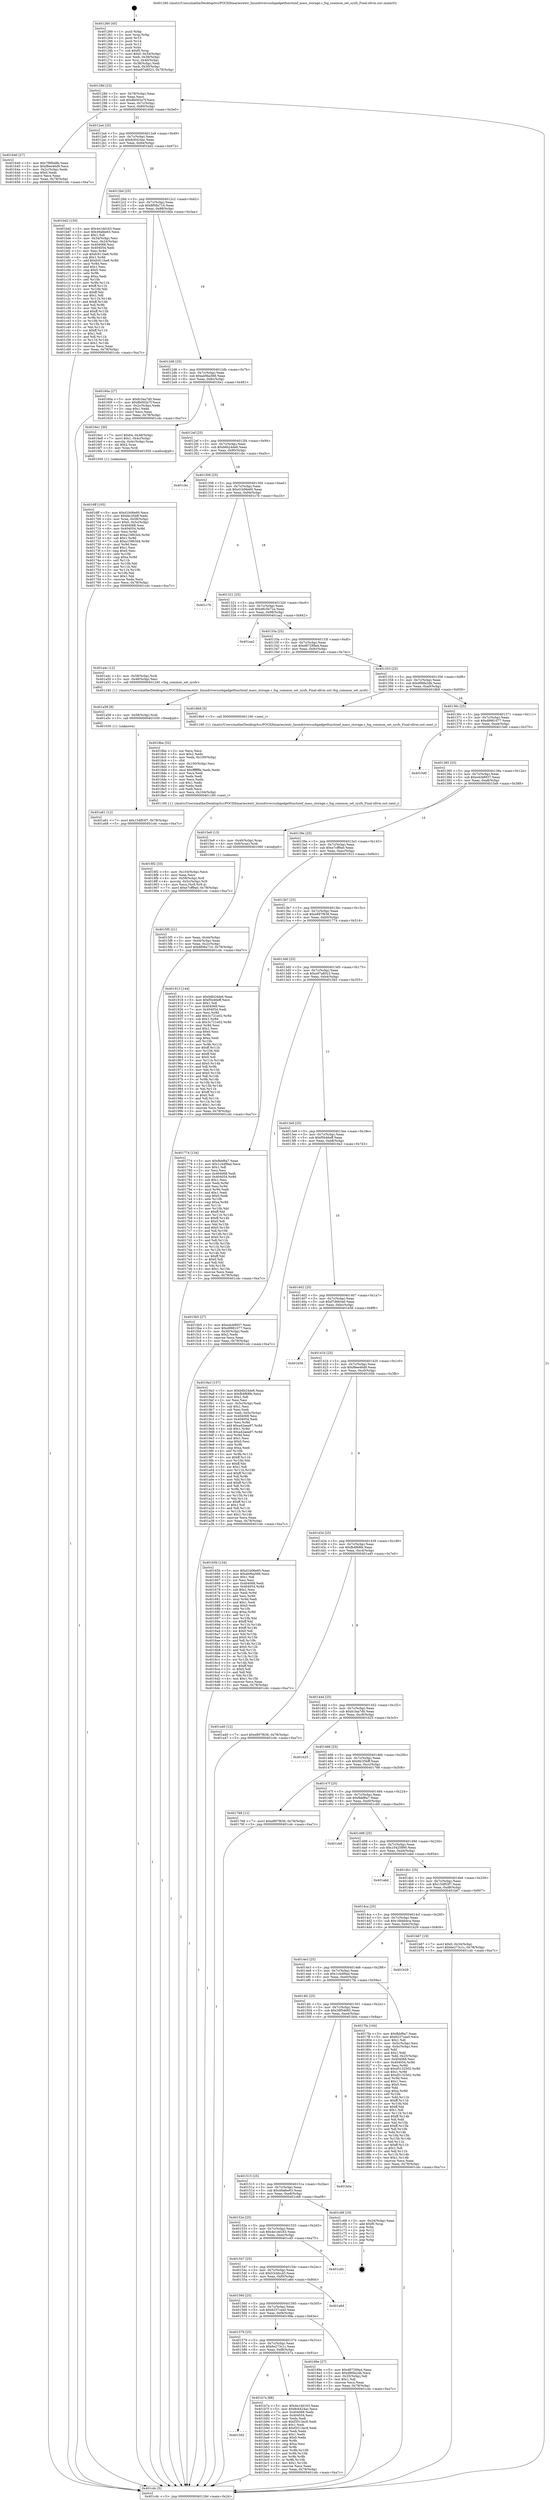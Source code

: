 digraph "0x401260" {
  label = "0x401260 (/mnt/c/Users/mathe/Desktop/tcc/POCII/binaries/extr_linuxdriversusbgadgetfunctionf_mass_storage.c_fsg_common_set_sysfs_Final-ollvm.out::main(0))"
  labelloc = "t"
  node[shape=record]

  Entry [label="",width=0.3,height=0.3,shape=circle,fillcolor=black,style=filled]
  "0x40128d" [label="{
     0x40128d [23]\l
     | [instrs]\l
     &nbsp;&nbsp;0x40128d \<+3\>: mov -0x78(%rbp),%eax\l
     &nbsp;&nbsp;0x401290 \<+2\>: mov %eax,%ecx\l
     &nbsp;&nbsp;0x401292 \<+6\>: sub $0x8b002e7f,%ecx\l
     &nbsp;&nbsp;0x401298 \<+3\>: mov %eax,-0x7c(%rbp)\l
     &nbsp;&nbsp;0x40129b \<+3\>: mov %ecx,-0x80(%rbp)\l
     &nbsp;&nbsp;0x40129e \<+6\>: je 0000000000401640 \<main+0x3e0\>\l
  }"]
  "0x401640" [label="{
     0x401640 [27]\l
     | [instrs]\l
     &nbsp;&nbsp;0x401640 \<+5\>: mov $0x7f8fbd8b,%eax\l
     &nbsp;&nbsp;0x401645 \<+5\>: mov $0xf8ee46d9,%ecx\l
     &nbsp;&nbsp;0x40164a \<+3\>: mov -0x2c(%rbp),%edx\l
     &nbsp;&nbsp;0x40164d \<+3\>: cmp $0x0,%edx\l
     &nbsp;&nbsp;0x401650 \<+3\>: cmove %ecx,%eax\l
     &nbsp;&nbsp;0x401653 \<+3\>: mov %eax,-0x78(%rbp)\l
     &nbsp;&nbsp;0x401656 \<+5\>: jmp 0000000000401cdc \<main+0xa7c\>\l
  }"]
  "0x4012a4" [label="{
     0x4012a4 [25]\l
     | [instrs]\l
     &nbsp;&nbsp;0x4012a4 \<+5\>: jmp 00000000004012a9 \<main+0x49\>\l
     &nbsp;&nbsp;0x4012a9 \<+3\>: mov -0x7c(%rbp),%eax\l
     &nbsp;&nbsp;0x4012ac \<+5\>: sub $0x8c6424ac,%eax\l
     &nbsp;&nbsp;0x4012b1 \<+6\>: mov %eax,-0x84(%rbp)\l
     &nbsp;&nbsp;0x4012b7 \<+6\>: je 0000000000401bd2 \<main+0x972\>\l
  }"]
  Exit [label="",width=0.3,height=0.3,shape=circle,fillcolor=black,style=filled,peripheries=2]
  "0x401bd2" [label="{
     0x401bd2 [150]\l
     | [instrs]\l
     &nbsp;&nbsp;0x401bd2 \<+5\>: mov $0x4e1dd163,%eax\l
     &nbsp;&nbsp;0x401bd7 \<+5\>: mov $0x49afee63,%ecx\l
     &nbsp;&nbsp;0x401bdc \<+2\>: mov $0x1,%dl\l
     &nbsp;&nbsp;0x401bde \<+3\>: mov -0x34(%rbp),%esi\l
     &nbsp;&nbsp;0x401be1 \<+3\>: mov %esi,-0x24(%rbp)\l
     &nbsp;&nbsp;0x401be4 \<+7\>: mov 0x404068,%esi\l
     &nbsp;&nbsp;0x401beb \<+7\>: mov 0x404054,%edi\l
     &nbsp;&nbsp;0x401bf2 \<+3\>: mov %esi,%r8d\l
     &nbsp;&nbsp;0x401bf5 \<+7\>: sub $0xfc911be6,%r8d\l
     &nbsp;&nbsp;0x401bfc \<+4\>: sub $0x1,%r8d\l
     &nbsp;&nbsp;0x401c00 \<+7\>: add $0xfc911be6,%r8d\l
     &nbsp;&nbsp;0x401c07 \<+4\>: imul %r8d,%esi\l
     &nbsp;&nbsp;0x401c0b \<+3\>: and $0x1,%esi\l
     &nbsp;&nbsp;0x401c0e \<+3\>: cmp $0x0,%esi\l
     &nbsp;&nbsp;0x401c11 \<+4\>: sete %r9b\l
     &nbsp;&nbsp;0x401c15 \<+3\>: cmp $0xa,%edi\l
     &nbsp;&nbsp;0x401c18 \<+4\>: setl %r10b\l
     &nbsp;&nbsp;0x401c1c \<+3\>: mov %r9b,%r11b\l
     &nbsp;&nbsp;0x401c1f \<+4\>: xor $0xff,%r11b\l
     &nbsp;&nbsp;0x401c23 \<+3\>: mov %r10b,%bl\l
     &nbsp;&nbsp;0x401c26 \<+3\>: xor $0xff,%bl\l
     &nbsp;&nbsp;0x401c29 \<+3\>: xor $0x1,%dl\l
     &nbsp;&nbsp;0x401c2c \<+3\>: mov %r11b,%r14b\l
     &nbsp;&nbsp;0x401c2f \<+4\>: and $0xff,%r14b\l
     &nbsp;&nbsp;0x401c33 \<+3\>: and %dl,%r9b\l
     &nbsp;&nbsp;0x401c36 \<+3\>: mov %bl,%r15b\l
     &nbsp;&nbsp;0x401c39 \<+4\>: and $0xff,%r15b\l
     &nbsp;&nbsp;0x401c3d \<+3\>: and %dl,%r10b\l
     &nbsp;&nbsp;0x401c40 \<+3\>: or %r9b,%r14b\l
     &nbsp;&nbsp;0x401c43 \<+3\>: or %r10b,%r15b\l
     &nbsp;&nbsp;0x401c46 \<+3\>: xor %r15b,%r14b\l
     &nbsp;&nbsp;0x401c49 \<+3\>: or %bl,%r11b\l
     &nbsp;&nbsp;0x401c4c \<+4\>: xor $0xff,%r11b\l
     &nbsp;&nbsp;0x401c50 \<+3\>: or $0x1,%dl\l
     &nbsp;&nbsp;0x401c53 \<+3\>: and %dl,%r11b\l
     &nbsp;&nbsp;0x401c56 \<+3\>: or %r11b,%r14b\l
     &nbsp;&nbsp;0x401c59 \<+4\>: test $0x1,%r14b\l
     &nbsp;&nbsp;0x401c5d \<+3\>: cmovne %ecx,%eax\l
     &nbsp;&nbsp;0x401c60 \<+3\>: mov %eax,-0x78(%rbp)\l
     &nbsp;&nbsp;0x401c63 \<+5\>: jmp 0000000000401cdc \<main+0xa7c\>\l
  }"]
  "0x4012bd" [label="{
     0x4012bd [25]\l
     | [instrs]\l
     &nbsp;&nbsp;0x4012bd \<+5\>: jmp 00000000004012c2 \<main+0x62\>\l
     &nbsp;&nbsp;0x4012c2 \<+3\>: mov -0x7c(%rbp),%eax\l
     &nbsp;&nbsp;0x4012c5 \<+5\>: sub $0x8f08a716,%eax\l
     &nbsp;&nbsp;0x4012ca \<+6\>: mov %eax,-0x88(%rbp)\l
     &nbsp;&nbsp;0x4012d0 \<+6\>: je 000000000040160a \<main+0x3aa\>\l
  }"]
  "0x401592" [label="{
     0x401592\l
  }", style=dashed]
  "0x40160a" [label="{
     0x40160a [27]\l
     | [instrs]\l
     &nbsp;&nbsp;0x40160a \<+5\>: mov $0xfc3aa7d0,%eax\l
     &nbsp;&nbsp;0x40160f \<+5\>: mov $0x8b002e7f,%ecx\l
     &nbsp;&nbsp;0x401614 \<+3\>: mov -0x2c(%rbp),%edx\l
     &nbsp;&nbsp;0x401617 \<+3\>: cmp $0x1,%edx\l
     &nbsp;&nbsp;0x40161a \<+3\>: cmovl %ecx,%eax\l
     &nbsp;&nbsp;0x40161d \<+3\>: mov %eax,-0x78(%rbp)\l
     &nbsp;&nbsp;0x401620 \<+5\>: jmp 0000000000401cdc \<main+0xa7c\>\l
  }"]
  "0x4012d6" [label="{
     0x4012d6 [25]\l
     | [instrs]\l
     &nbsp;&nbsp;0x4012d6 \<+5\>: jmp 00000000004012db \<main+0x7b\>\l
     &nbsp;&nbsp;0x4012db \<+3\>: mov -0x7c(%rbp),%eax\l
     &nbsp;&nbsp;0x4012de \<+5\>: sub $0xab9ba566,%eax\l
     &nbsp;&nbsp;0x4012e3 \<+6\>: mov %eax,-0x8c(%rbp)\l
     &nbsp;&nbsp;0x4012e9 \<+6\>: je 00000000004016e1 \<main+0x481\>\l
  }"]
  "0x401b7a" [label="{
     0x401b7a [88]\l
     | [instrs]\l
     &nbsp;&nbsp;0x401b7a \<+5\>: mov $0x4e1dd163,%eax\l
     &nbsp;&nbsp;0x401b7f \<+5\>: mov $0x8c6424ac,%ecx\l
     &nbsp;&nbsp;0x401b84 \<+7\>: mov 0x404068,%edx\l
     &nbsp;&nbsp;0x401b8b \<+7\>: mov 0x404054,%esi\l
     &nbsp;&nbsp;0x401b92 \<+2\>: mov %edx,%edi\l
     &nbsp;&nbsp;0x401b94 \<+6\>: sub $0xf3513ec8,%edi\l
     &nbsp;&nbsp;0x401b9a \<+3\>: sub $0x1,%edi\l
     &nbsp;&nbsp;0x401b9d \<+6\>: add $0xf3513ec8,%edi\l
     &nbsp;&nbsp;0x401ba3 \<+3\>: imul %edi,%edx\l
     &nbsp;&nbsp;0x401ba6 \<+3\>: and $0x1,%edx\l
     &nbsp;&nbsp;0x401ba9 \<+3\>: cmp $0x0,%edx\l
     &nbsp;&nbsp;0x401bac \<+4\>: sete %r8b\l
     &nbsp;&nbsp;0x401bb0 \<+3\>: cmp $0xa,%esi\l
     &nbsp;&nbsp;0x401bb3 \<+4\>: setl %r9b\l
     &nbsp;&nbsp;0x401bb7 \<+3\>: mov %r8b,%r10b\l
     &nbsp;&nbsp;0x401bba \<+3\>: and %r9b,%r10b\l
     &nbsp;&nbsp;0x401bbd \<+3\>: xor %r9b,%r8b\l
     &nbsp;&nbsp;0x401bc0 \<+3\>: or %r8b,%r10b\l
     &nbsp;&nbsp;0x401bc3 \<+4\>: test $0x1,%r10b\l
     &nbsp;&nbsp;0x401bc7 \<+3\>: cmovne %ecx,%eax\l
     &nbsp;&nbsp;0x401bca \<+3\>: mov %eax,-0x78(%rbp)\l
     &nbsp;&nbsp;0x401bcd \<+5\>: jmp 0000000000401cdc \<main+0xa7c\>\l
  }"]
  "0x4016e1" [label="{
     0x4016e1 [30]\l
     | [instrs]\l
     &nbsp;&nbsp;0x4016e1 \<+7\>: movl $0x64,-0x48(%rbp)\l
     &nbsp;&nbsp;0x4016e8 \<+7\>: movl $0x1,-0x4c(%rbp)\l
     &nbsp;&nbsp;0x4016ef \<+4\>: movslq -0x4c(%rbp),%rax\l
     &nbsp;&nbsp;0x4016f3 \<+4\>: shl $0x2,%rax\l
     &nbsp;&nbsp;0x4016f7 \<+3\>: mov %rax,%rdi\l
     &nbsp;&nbsp;0x4016fa \<+5\>: call 0000000000401050 \<malloc@plt\>\l
     | [calls]\l
     &nbsp;&nbsp;0x401050 \{1\} (unknown)\l
  }"]
  "0x4012ef" [label="{
     0x4012ef [25]\l
     | [instrs]\l
     &nbsp;&nbsp;0x4012ef \<+5\>: jmp 00000000004012f4 \<main+0x94\>\l
     &nbsp;&nbsp;0x4012f4 \<+3\>: mov -0x7c(%rbp),%eax\l
     &nbsp;&nbsp;0x4012f7 \<+5\>: sub $0xb6b24de6,%eax\l
     &nbsp;&nbsp;0x4012fc \<+6\>: mov %eax,-0x90(%rbp)\l
     &nbsp;&nbsp;0x401302 \<+6\>: je 0000000000401cbc \<main+0xa5c\>\l
  }"]
  "0x401a61" [label="{
     0x401a61 [12]\l
     | [instrs]\l
     &nbsp;&nbsp;0x401a61 \<+7\>: movl $0x154f03f7,-0x78(%rbp)\l
     &nbsp;&nbsp;0x401a68 \<+5\>: jmp 0000000000401cdc \<main+0xa7c\>\l
  }"]
  "0x401cbc" [label="{
     0x401cbc\l
  }", style=dashed]
  "0x401308" [label="{
     0x401308 [25]\l
     | [instrs]\l
     &nbsp;&nbsp;0x401308 \<+5\>: jmp 000000000040130d \<main+0xad\>\l
     &nbsp;&nbsp;0x40130d \<+3\>: mov -0x7c(%rbp),%eax\l
     &nbsp;&nbsp;0x401310 \<+5\>: sub $0xd1b06e60,%eax\l
     &nbsp;&nbsp;0x401315 \<+6\>: mov %eax,-0x94(%rbp)\l
     &nbsp;&nbsp;0x40131b \<+6\>: je 0000000000401c7b \<main+0xa1b\>\l
  }"]
  "0x401a58" [label="{
     0x401a58 [9]\l
     | [instrs]\l
     &nbsp;&nbsp;0x401a58 \<+4\>: mov -0x58(%rbp),%rdi\l
     &nbsp;&nbsp;0x401a5c \<+5\>: call 0000000000401030 \<free@plt\>\l
     | [calls]\l
     &nbsp;&nbsp;0x401030 \{1\} (unknown)\l
  }"]
  "0x401c7b" [label="{
     0x401c7b\l
  }", style=dashed]
  "0x401321" [label="{
     0x401321 [25]\l
     | [instrs]\l
     &nbsp;&nbsp;0x401321 \<+5\>: jmp 0000000000401326 \<main+0xc6\>\l
     &nbsp;&nbsp;0x401326 \<+3\>: mov -0x7c(%rbp),%eax\l
     &nbsp;&nbsp;0x401329 \<+5\>: sub $0xd6c5b72a,%eax\l
     &nbsp;&nbsp;0x40132e \<+6\>: mov %eax,-0x98(%rbp)\l
     &nbsp;&nbsp;0x401334 \<+6\>: je 0000000000401aa2 \<main+0x842\>\l
  }"]
  "0x4018f2" [label="{
     0x4018f2 [33]\l
     | [instrs]\l
     &nbsp;&nbsp;0x4018f2 \<+6\>: mov -0x104(%rbp),%ecx\l
     &nbsp;&nbsp;0x4018f8 \<+3\>: imul %eax,%ecx\l
     &nbsp;&nbsp;0x4018fb \<+4\>: mov -0x58(%rbp),%r8\l
     &nbsp;&nbsp;0x4018ff \<+4\>: movslq -0x5c(%rbp),%r9\l
     &nbsp;&nbsp;0x401903 \<+4\>: mov %ecx,(%r8,%r9,4)\l
     &nbsp;&nbsp;0x401907 \<+7\>: movl $0xe7cff9a0,-0x78(%rbp)\l
     &nbsp;&nbsp;0x40190e \<+5\>: jmp 0000000000401cdc \<main+0xa7c\>\l
  }"]
  "0x401aa2" [label="{
     0x401aa2\l
  }", style=dashed]
  "0x40133a" [label="{
     0x40133a [25]\l
     | [instrs]\l
     &nbsp;&nbsp;0x40133a \<+5\>: jmp 000000000040133f \<main+0xdf\>\l
     &nbsp;&nbsp;0x40133f \<+3\>: mov -0x7c(%rbp),%eax\l
     &nbsp;&nbsp;0x401342 \<+5\>: sub $0xd87299a4,%eax\l
     &nbsp;&nbsp;0x401347 \<+6\>: mov %eax,-0x9c(%rbp)\l
     &nbsp;&nbsp;0x40134d \<+6\>: je 0000000000401a4c \<main+0x7ec\>\l
  }"]
  "0x4018be" [label="{
     0x4018be [52]\l
     | [instrs]\l
     &nbsp;&nbsp;0x4018be \<+2\>: xor %ecx,%ecx\l
     &nbsp;&nbsp;0x4018c0 \<+5\>: mov $0x2,%edx\l
     &nbsp;&nbsp;0x4018c5 \<+6\>: mov %edx,-0x100(%rbp)\l
     &nbsp;&nbsp;0x4018cb \<+1\>: cltd\l
     &nbsp;&nbsp;0x4018cc \<+6\>: mov -0x100(%rbp),%esi\l
     &nbsp;&nbsp;0x4018d2 \<+2\>: idiv %esi\l
     &nbsp;&nbsp;0x4018d4 \<+6\>: imul $0xfffffffe,%edx,%edx\l
     &nbsp;&nbsp;0x4018da \<+2\>: mov %ecx,%edi\l
     &nbsp;&nbsp;0x4018dc \<+2\>: sub %edx,%edi\l
     &nbsp;&nbsp;0x4018de \<+2\>: mov %ecx,%edx\l
     &nbsp;&nbsp;0x4018e0 \<+3\>: sub $0x1,%edx\l
     &nbsp;&nbsp;0x4018e3 \<+2\>: add %edx,%edi\l
     &nbsp;&nbsp;0x4018e5 \<+2\>: sub %edi,%ecx\l
     &nbsp;&nbsp;0x4018e7 \<+6\>: mov %ecx,-0x104(%rbp)\l
     &nbsp;&nbsp;0x4018ed \<+5\>: call 0000000000401160 \<next_i\>\l
     | [calls]\l
     &nbsp;&nbsp;0x401160 \{1\} (/mnt/c/Users/mathe/Desktop/tcc/POCII/binaries/extr_linuxdriversusbgadgetfunctionf_mass_storage.c_fsg_common_set_sysfs_Final-ollvm.out::next_i)\l
  }"]
  "0x401a4c" [label="{
     0x401a4c [12]\l
     | [instrs]\l
     &nbsp;&nbsp;0x401a4c \<+4\>: mov -0x58(%rbp),%rdi\l
     &nbsp;&nbsp;0x401a50 \<+3\>: mov -0x48(%rbp),%esi\l
     &nbsp;&nbsp;0x401a53 \<+5\>: call 0000000000401240 \<fsg_common_set_sysfs\>\l
     | [calls]\l
     &nbsp;&nbsp;0x401240 \{1\} (/mnt/c/Users/mathe/Desktop/tcc/POCII/binaries/extr_linuxdriversusbgadgetfunctionf_mass_storage.c_fsg_common_set_sysfs_Final-ollvm.out::fsg_common_set_sysfs)\l
  }"]
  "0x401353" [label="{
     0x401353 [25]\l
     | [instrs]\l
     &nbsp;&nbsp;0x401353 \<+5\>: jmp 0000000000401358 \<main+0xf8\>\l
     &nbsp;&nbsp;0x401358 \<+3\>: mov -0x7c(%rbp),%eax\l
     &nbsp;&nbsp;0x40135b \<+5\>: sub $0xd96fa2db,%eax\l
     &nbsp;&nbsp;0x401360 \<+6\>: mov %eax,-0xa0(%rbp)\l
     &nbsp;&nbsp;0x401366 \<+6\>: je 00000000004018b9 \<main+0x659\>\l
  }"]
  "0x401579" [label="{
     0x401579 [25]\l
     | [instrs]\l
     &nbsp;&nbsp;0x401579 \<+5\>: jmp 000000000040157e \<main+0x31e\>\l
     &nbsp;&nbsp;0x40157e \<+3\>: mov -0x7c(%rbp),%eax\l
     &nbsp;&nbsp;0x401581 \<+5\>: sub $0x6e273c1c,%eax\l
     &nbsp;&nbsp;0x401586 \<+6\>: mov %eax,-0xf8(%rbp)\l
     &nbsp;&nbsp;0x40158c \<+6\>: je 0000000000401b7a \<main+0x91a\>\l
  }"]
  "0x4018b9" [label="{
     0x4018b9 [5]\l
     | [instrs]\l
     &nbsp;&nbsp;0x4018b9 \<+5\>: call 0000000000401160 \<next_i\>\l
     | [calls]\l
     &nbsp;&nbsp;0x401160 \{1\} (/mnt/c/Users/mathe/Desktop/tcc/POCII/binaries/extr_linuxdriversusbgadgetfunctionf_mass_storage.c_fsg_common_set_sysfs_Final-ollvm.out::next_i)\l
  }"]
  "0x40136c" [label="{
     0x40136c [25]\l
     | [instrs]\l
     &nbsp;&nbsp;0x40136c \<+5\>: jmp 0000000000401371 \<main+0x111\>\l
     &nbsp;&nbsp;0x401371 \<+3\>: mov -0x7c(%rbp),%eax\l
     &nbsp;&nbsp;0x401374 \<+5\>: sub $0xd9981077,%eax\l
     &nbsp;&nbsp;0x401379 \<+6\>: mov %eax,-0xa4(%rbp)\l
     &nbsp;&nbsp;0x40137f \<+6\>: je 00000000004015d0 \<main+0x370\>\l
  }"]
  "0x40189e" [label="{
     0x40189e [27]\l
     | [instrs]\l
     &nbsp;&nbsp;0x40189e \<+5\>: mov $0xd87299a4,%eax\l
     &nbsp;&nbsp;0x4018a3 \<+5\>: mov $0xd96fa2db,%ecx\l
     &nbsp;&nbsp;0x4018a8 \<+3\>: mov -0x25(%rbp),%dl\l
     &nbsp;&nbsp;0x4018ab \<+3\>: test $0x1,%dl\l
     &nbsp;&nbsp;0x4018ae \<+3\>: cmovne %ecx,%eax\l
     &nbsp;&nbsp;0x4018b1 \<+3\>: mov %eax,-0x78(%rbp)\l
     &nbsp;&nbsp;0x4018b4 \<+5\>: jmp 0000000000401cdc \<main+0xa7c\>\l
  }"]
  "0x4015d0" [label="{
     0x4015d0\l
  }", style=dashed]
  "0x401385" [label="{
     0x401385 [25]\l
     | [instrs]\l
     &nbsp;&nbsp;0x401385 \<+5\>: jmp 000000000040138a \<main+0x12a\>\l
     &nbsp;&nbsp;0x40138a \<+3\>: mov -0x7c(%rbp),%eax\l
     &nbsp;&nbsp;0x40138d \<+5\>: sub $0xe4cb8937,%eax\l
     &nbsp;&nbsp;0x401392 \<+6\>: mov %eax,-0xa8(%rbp)\l
     &nbsp;&nbsp;0x401398 \<+6\>: je 00000000004015e8 \<main+0x388\>\l
  }"]
  "0x401560" [label="{
     0x401560 [25]\l
     | [instrs]\l
     &nbsp;&nbsp;0x401560 \<+5\>: jmp 0000000000401565 \<main+0x305\>\l
     &nbsp;&nbsp;0x401565 \<+3\>: mov -0x7c(%rbp),%eax\l
     &nbsp;&nbsp;0x401568 \<+5\>: sub $0x6237cea0,%eax\l
     &nbsp;&nbsp;0x40156d \<+6\>: mov %eax,-0xf4(%rbp)\l
     &nbsp;&nbsp;0x401573 \<+6\>: je 000000000040189e \<main+0x63e\>\l
  }"]
  "0x4015e8" [label="{
     0x4015e8 [13]\l
     | [instrs]\l
     &nbsp;&nbsp;0x4015e8 \<+4\>: mov -0x40(%rbp),%rax\l
     &nbsp;&nbsp;0x4015ec \<+4\>: mov 0x8(%rax),%rdi\l
     &nbsp;&nbsp;0x4015f0 \<+5\>: call 0000000000401060 \<atoi@plt\>\l
     | [calls]\l
     &nbsp;&nbsp;0x401060 \{1\} (unknown)\l
  }"]
  "0x40139e" [label="{
     0x40139e [25]\l
     | [instrs]\l
     &nbsp;&nbsp;0x40139e \<+5\>: jmp 00000000004013a3 \<main+0x143\>\l
     &nbsp;&nbsp;0x4013a3 \<+3\>: mov -0x7c(%rbp),%eax\l
     &nbsp;&nbsp;0x4013a6 \<+5\>: sub $0xe7cff9a0,%eax\l
     &nbsp;&nbsp;0x4013ab \<+6\>: mov %eax,-0xac(%rbp)\l
     &nbsp;&nbsp;0x4013b1 \<+6\>: je 0000000000401913 \<main+0x6b3\>\l
  }"]
  "0x401a6d" [label="{
     0x401a6d\l
  }", style=dashed]
  "0x401913" [label="{
     0x401913 [144]\l
     | [instrs]\l
     &nbsp;&nbsp;0x401913 \<+5\>: mov $0xb6b24de6,%eax\l
     &nbsp;&nbsp;0x401918 \<+5\>: mov $0xf5b46eff,%ecx\l
     &nbsp;&nbsp;0x40191d \<+2\>: mov $0x1,%dl\l
     &nbsp;&nbsp;0x40191f \<+7\>: mov 0x404068,%esi\l
     &nbsp;&nbsp;0x401926 \<+7\>: mov 0x404054,%edi\l
     &nbsp;&nbsp;0x40192d \<+3\>: mov %esi,%r8d\l
     &nbsp;&nbsp;0x401930 \<+7\>: add $0x3c721e02,%r8d\l
     &nbsp;&nbsp;0x401937 \<+4\>: sub $0x1,%r8d\l
     &nbsp;&nbsp;0x40193b \<+7\>: sub $0x3c721e02,%r8d\l
     &nbsp;&nbsp;0x401942 \<+4\>: imul %r8d,%esi\l
     &nbsp;&nbsp;0x401946 \<+3\>: and $0x1,%esi\l
     &nbsp;&nbsp;0x401949 \<+3\>: cmp $0x0,%esi\l
     &nbsp;&nbsp;0x40194c \<+4\>: sete %r9b\l
     &nbsp;&nbsp;0x401950 \<+3\>: cmp $0xa,%edi\l
     &nbsp;&nbsp;0x401953 \<+4\>: setl %r10b\l
     &nbsp;&nbsp;0x401957 \<+3\>: mov %r9b,%r11b\l
     &nbsp;&nbsp;0x40195a \<+4\>: xor $0xff,%r11b\l
     &nbsp;&nbsp;0x40195e \<+3\>: mov %r10b,%bl\l
     &nbsp;&nbsp;0x401961 \<+3\>: xor $0xff,%bl\l
     &nbsp;&nbsp;0x401964 \<+3\>: xor $0x0,%dl\l
     &nbsp;&nbsp;0x401967 \<+3\>: mov %r11b,%r14b\l
     &nbsp;&nbsp;0x40196a \<+4\>: and $0x0,%r14b\l
     &nbsp;&nbsp;0x40196e \<+3\>: and %dl,%r9b\l
     &nbsp;&nbsp;0x401971 \<+3\>: mov %bl,%r15b\l
     &nbsp;&nbsp;0x401974 \<+4\>: and $0x0,%r15b\l
     &nbsp;&nbsp;0x401978 \<+3\>: and %dl,%r10b\l
     &nbsp;&nbsp;0x40197b \<+3\>: or %r9b,%r14b\l
     &nbsp;&nbsp;0x40197e \<+3\>: or %r10b,%r15b\l
     &nbsp;&nbsp;0x401981 \<+3\>: xor %r15b,%r14b\l
     &nbsp;&nbsp;0x401984 \<+3\>: or %bl,%r11b\l
     &nbsp;&nbsp;0x401987 \<+4\>: xor $0xff,%r11b\l
     &nbsp;&nbsp;0x40198b \<+3\>: or $0x0,%dl\l
     &nbsp;&nbsp;0x40198e \<+3\>: and %dl,%r11b\l
     &nbsp;&nbsp;0x401991 \<+3\>: or %r11b,%r14b\l
     &nbsp;&nbsp;0x401994 \<+4\>: test $0x1,%r14b\l
     &nbsp;&nbsp;0x401998 \<+3\>: cmovne %ecx,%eax\l
     &nbsp;&nbsp;0x40199b \<+3\>: mov %eax,-0x78(%rbp)\l
     &nbsp;&nbsp;0x40199e \<+5\>: jmp 0000000000401cdc \<main+0xa7c\>\l
  }"]
  "0x4013b7" [label="{
     0x4013b7 [25]\l
     | [instrs]\l
     &nbsp;&nbsp;0x4013b7 \<+5\>: jmp 00000000004013bc \<main+0x15c\>\l
     &nbsp;&nbsp;0x4013bc \<+3\>: mov -0x7c(%rbp),%eax\l
     &nbsp;&nbsp;0x4013bf \<+5\>: sub $0xe897f636,%eax\l
     &nbsp;&nbsp;0x4013c4 \<+6\>: mov %eax,-0xb0(%rbp)\l
     &nbsp;&nbsp;0x4013ca \<+6\>: je 0000000000401774 \<main+0x514\>\l
  }"]
  "0x401547" [label="{
     0x401547 [25]\l
     | [instrs]\l
     &nbsp;&nbsp;0x401547 \<+5\>: jmp 000000000040154c \<main+0x2ec\>\l
     &nbsp;&nbsp;0x40154c \<+3\>: mov -0x7c(%rbp),%eax\l
     &nbsp;&nbsp;0x40154f \<+5\>: sub $0x53cbbcd3,%eax\l
     &nbsp;&nbsp;0x401554 \<+6\>: mov %eax,-0xf0(%rbp)\l
     &nbsp;&nbsp;0x40155a \<+6\>: je 0000000000401a6d \<main+0x80d\>\l
  }"]
  "0x401774" [label="{
     0x401774 [134]\l
     | [instrs]\l
     &nbsp;&nbsp;0x401774 \<+5\>: mov $0xfbbf6a7,%eax\l
     &nbsp;&nbsp;0x401779 \<+5\>: mov $0x1c44f9ad,%ecx\l
     &nbsp;&nbsp;0x40177e \<+2\>: mov $0x1,%dl\l
     &nbsp;&nbsp;0x401780 \<+2\>: xor %esi,%esi\l
     &nbsp;&nbsp;0x401782 \<+7\>: mov 0x404068,%edi\l
     &nbsp;&nbsp;0x401789 \<+8\>: mov 0x404054,%r8d\l
     &nbsp;&nbsp;0x401791 \<+3\>: sub $0x1,%esi\l
     &nbsp;&nbsp;0x401794 \<+3\>: mov %edi,%r9d\l
     &nbsp;&nbsp;0x401797 \<+3\>: add %esi,%r9d\l
     &nbsp;&nbsp;0x40179a \<+4\>: imul %r9d,%edi\l
     &nbsp;&nbsp;0x40179e \<+3\>: and $0x1,%edi\l
     &nbsp;&nbsp;0x4017a1 \<+3\>: cmp $0x0,%edi\l
     &nbsp;&nbsp;0x4017a4 \<+4\>: sete %r10b\l
     &nbsp;&nbsp;0x4017a8 \<+4\>: cmp $0xa,%r8d\l
     &nbsp;&nbsp;0x4017ac \<+4\>: setl %r11b\l
     &nbsp;&nbsp;0x4017b0 \<+3\>: mov %r10b,%bl\l
     &nbsp;&nbsp;0x4017b3 \<+3\>: xor $0xff,%bl\l
     &nbsp;&nbsp;0x4017b6 \<+3\>: mov %r11b,%r14b\l
     &nbsp;&nbsp;0x4017b9 \<+4\>: xor $0xff,%r14b\l
     &nbsp;&nbsp;0x4017bd \<+3\>: xor $0x0,%dl\l
     &nbsp;&nbsp;0x4017c0 \<+3\>: mov %bl,%r15b\l
     &nbsp;&nbsp;0x4017c3 \<+4\>: and $0x0,%r15b\l
     &nbsp;&nbsp;0x4017c7 \<+3\>: and %dl,%r10b\l
     &nbsp;&nbsp;0x4017ca \<+3\>: mov %r14b,%r12b\l
     &nbsp;&nbsp;0x4017cd \<+4\>: and $0x0,%r12b\l
     &nbsp;&nbsp;0x4017d1 \<+3\>: and %dl,%r11b\l
     &nbsp;&nbsp;0x4017d4 \<+3\>: or %r10b,%r15b\l
     &nbsp;&nbsp;0x4017d7 \<+3\>: or %r11b,%r12b\l
     &nbsp;&nbsp;0x4017da \<+3\>: xor %r12b,%r15b\l
     &nbsp;&nbsp;0x4017dd \<+3\>: or %r14b,%bl\l
     &nbsp;&nbsp;0x4017e0 \<+3\>: xor $0xff,%bl\l
     &nbsp;&nbsp;0x4017e3 \<+3\>: or $0x0,%dl\l
     &nbsp;&nbsp;0x4017e6 \<+2\>: and %dl,%bl\l
     &nbsp;&nbsp;0x4017e8 \<+3\>: or %bl,%r15b\l
     &nbsp;&nbsp;0x4017eb \<+4\>: test $0x1,%r15b\l
     &nbsp;&nbsp;0x4017ef \<+3\>: cmovne %ecx,%eax\l
     &nbsp;&nbsp;0x4017f2 \<+3\>: mov %eax,-0x78(%rbp)\l
     &nbsp;&nbsp;0x4017f5 \<+5\>: jmp 0000000000401cdc \<main+0xa7c\>\l
  }"]
  "0x4013d0" [label="{
     0x4013d0 [25]\l
     | [instrs]\l
     &nbsp;&nbsp;0x4013d0 \<+5\>: jmp 00000000004013d5 \<main+0x175\>\l
     &nbsp;&nbsp;0x4013d5 \<+3\>: mov -0x7c(%rbp),%eax\l
     &nbsp;&nbsp;0x4013d8 \<+5\>: sub $0xe97a8023,%eax\l
     &nbsp;&nbsp;0x4013dd \<+6\>: mov %eax,-0xb4(%rbp)\l
     &nbsp;&nbsp;0x4013e3 \<+6\>: je 00000000004015b5 \<main+0x355\>\l
  }"]
  "0x401cd5" [label="{
     0x401cd5\l
  }", style=dashed]
  "0x4015b5" [label="{
     0x4015b5 [27]\l
     | [instrs]\l
     &nbsp;&nbsp;0x4015b5 \<+5\>: mov $0xe4cb8937,%eax\l
     &nbsp;&nbsp;0x4015ba \<+5\>: mov $0xd9981077,%ecx\l
     &nbsp;&nbsp;0x4015bf \<+3\>: mov -0x30(%rbp),%edx\l
     &nbsp;&nbsp;0x4015c2 \<+3\>: cmp $0x2,%edx\l
     &nbsp;&nbsp;0x4015c5 \<+3\>: cmovne %ecx,%eax\l
     &nbsp;&nbsp;0x4015c8 \<+3\>: mov %eax,-0x78(%rbp)\l
     &nbsp;&nbsp;0x4015cb \<+5\>: jmp 0000000000401cdc \<main+0xa7c\>\l
  }"]
  "0x4013e9" [label="{
     0x4013e9 [25]\l
     | [instrs]\l
     &nbsp;&nbsp;0x4013e9 \<+5\>: jmp 00000000004013ee \<main+0x18e\>\l
     &nbsp;&nbsp;0x4013ee \<+3\>: mov -0x7c(%rbp),%eax\l
     &nbsp;&nbsp;0x4013f1 \<+5\>: sub $0xf5b46eff,%eax\l
     &nbsp;&nbsp;0x4013f6 \<+6\>: mov %eax,-0xb8(%rbp)\l
     &nbsp;&nbsp;0x4013fc \<+6\>: je 00000000004019a3 \<main+0x743\>\l
  }"]
  "0x401cdc" [label="{
     0x401cdc [5]\l
     | [instrs]\l
     &nbsp;&nbsp;0x401cdc \<+5\>: jmp 000000000040128d \<main+0x2d\>\l
  }"]
  "0x401260" [label="{
     0x401260 [45]\l
     | [instrs]\l
     &nbsp;&nbsp;0x401260 \<+1\>: push %rbp\l
     &nbsp;&nbsp;0x401261 \<+3\>: mov %rsp,%rbp\l
     &nbsp;&nbsp;0x401264 \<+2\>: push %r15\l
     &nbsp;&nbsp;0x401266 \<+2\>: push %r14\l
     &nbsp;&nbsp;0x401268 \<+2\>: push %r12\l
     &nbsp;&nbsp;0x40126a \<+1\>: push %rbx\l
     &nbsp;&nbsp;0x40126b \<+7\>: sub $0xf0,%rsp\l
     &nbsp;&nbsp;0x401272 \<+7\>: movl $0x0,-0x34(%rbp)\l
     &nbsp;&nbsp;0x401279 \<+3\>: mov %edi,-0x38(%rbp)\l
     &nbsp;&nbsp;0x40127c \<+4\>: mov %rsi,-0x40(%rbp)\l
     &nbsp;&nbsp;0x401280 \<+3\>: mov -0x38(%rbp),%edi\l
     &nbsp;&nbsp;0x401283 \<+3\>: mov %edi,-0x30(%rbp)\l
     &nbsp;&nbsp;0x401286 \<+7\>: movl $0xe97a8023,-0x78(%rbp)\l
  }"]
  "0x4015f5" [label="{
     0x4015f5 [21]\l
     | [instrs]\l
     &nbsp;&nbsp;0x4015f5 \<+3\>: mov %eax,-0x44(%rbp)\l
     &nbsp;&nbsp;0x4015f8 \<+3\>: mov -0x44(%rbp),%eax\l
     &nbsp;&nbsp;0x4015fb \<+3\>: mov %eax,-0x2c(%rbp)\l
     &nbsp;&nbsp;0x4015fe \<+7\>: movl $0x8f08a716,-0x78(%rbp)\l
     &nbsp;&nbsp;0x401605 \<+5\>: jmp 0000000000401cdc \<main+0xa7c\>\l
  }"]
  "0x40152e" [label="{
     0x40152e [25]\l
     | [instrs]\l
     &nbsp;&nbsp;0x40152e \<+5\>: jmp 0000000000401533 \<main+0x2d3\>\l
     &nbsp;&nbsp;0x401533 \<+3\>: mov -0x7c(%rbp),%eax\l
     &nbsp;&nbsp;0x401536 \<+5\>: sub $0x4e1dd163,%eax\l
     &nbsp;&nbsp;0x40153b \<+6\>: mov %eax,-0xec(%rbp)\l
     &nbsp;&nbsp;0x401541 \<+6\>: je 0000000000401cd5 \<main+0xa75\>\l
  }"]
  "0x4019a3" [label="{
     0x4019a3 [157]\l
     | [instrs]\l
     &nbsp;&nbsp;0x4019a3 \<+5\>: mov $0xb6b24de6,%eax\l
     &nbsp;&nbsp;0x4019a8 \<+5\>: mov $0xfb4f68fe,%ecx\l
     &nbsp;&nbsp;0x4019ad \<+2\>: mov $0x1,%dl\l
     &nbsp;&nbsp;0x4019af \<+2\>: xor %esi,%esi\l
     &nbsp;&nbsp;0x4019b1 \<+3\>: mov -0x5c(%rbp),%edi\l
     &nbsp;&nbsp;0x4019b4 \<+3\>: sub $0x1,%esi\l
     &nbsp;&nbsp;0x4019b7 \<+2\>: sub %esi,%edi\l
     &nbsp;&nbsp;0x4019b9 \<+3\>: mov %edi,-0x5c(%rbp)\l
     &nbsp;&nbsp;0x4019bc \<+7\>: mov 0x404068,%esi\l
     &nbsp;&nbsp;0x4019c3 \<+7\>: mov 0x404054,%edi\l
     &nbsp;&nbsp;0x4019ca \<+3\>: mov %esi,%r8d\l
     &nbsp;&nbsp;0x4019cd \<+7\>: add $0xa42aea97,%r8d\l
     &nbsp;&nbsp;0x4019d4 \<+4\>: sub $0x1,%r8d\l
     &nbsp;&nbsp;0x4019d8 \<+7\>: sub $0xa42aea97,%r8d\l
     &nbsp;&nbsp;0x4019df \<+4\>: imul %r8d,%esi\l
     &nbsp;&nbsp;0x4019e3 \<+3\>: and $0x1,%esi\l
     &nbsp;&nbsp;0x4019e6 \<+3\>: cmp $0x0,%esi\l
     &nbsp;&nbsp;0x4019e9 \<+4\>: sete %r9b\l
     &nbsp;&nbsp;0x4019ed \<+3\>: cmp $0xa,%edi\l
     &nbsp;&nbsp;0x4019f0 \<+4\>: setl %r10b\l
     &nbsp;&nbsp;0x4019f4 \<+3\>: mov %r9b,%r11b\l
     &nbsp;&nbsp;0x4019f7 \<+4\>: xor $0xff,%r11b\l
     &nbsp;&nbsp;0x4019fb \<+3\>: mov %r10b,%bl\l
     &nbsp;&nbsp;0x4019fe \<+3\>: xor $0xff,%bl\l
     &nbsp;&nbsp;0x401a01 \<+3\>: xor $0x1,%dl\l
     &nbsp;&nbsp;0x401a04 \<+3\>: mov %r11b,%r14b\l
     &nbsp;&nbsp;0x401a07 \<+4\>: and $0xff,%r14b\l
     &nbsp;&nbsp;0x401a0b \<+3\>: and %dl,%r9b\l
     &nbsp;&nbsp;0x401a0e \<+3\>: mov %bl,%r15b\l
     &nbsp;&nbsp;0x401a11 \<+4\>: and $0xff,%r15b\l
     &nbsp;&nbsp;0x401a15 \<+3\>: and %dl,%r10b\l
     &nbsp;&nbsp;0x401a18 \<+3\>: or %r9b,%r14b\l
     &nbsp;&nbsp;0x401a1b \<+3\>: or %r10b,%r15b\l
     &nbsp;&nbsp;0x401a1e \<+3\>: xor %r15b,%r14b\l
     &nbsp;&nbsp;0x401a21 \<+3\>: or %bl,%r11b\l
     &nbsp;&nbsp;0x401a24 \<+4\>: xor $0xff,%r11b\l
     &nbsp;&nbsp;0x401a28 \<+3\>: or $0x1,%dl\l
     &nbsp;&nbsp;0x401a2b \<+3\>: and %dl,%r11b\l
     &nbsp;&nbsp;0x401a2e \<+3\>: or %r11b,%r14b\l
     &nbsp;&nbsp;0x401a31 \<+4\>: test $0x1,%r14b\l
     &nbsp;&nbsp;0x401a35 \<+3\>: cmovne %ecx,%eax\l
     &nbsp;&nbsp;0x401a38 \<+3\>: mov %eax,-0x78(%rbp)\l
     &nbsp;&nbsp;0x401a3b \<+5\>: jmp 0000000000401cdc \<main+0xa7c\>\l
  }"]
  "0x401402" [label="{
     0x401402 [25]\l
     | [instrs]\l
     &nbsp;&nbsp;0x401402 \<+5\>: jmp 0000000000401407 \<main+0x1a7\>\l
     &nbsp;&nbsp;0x401407 \<+3\>: mov -0x7c(%rbp),%eax\l
     &nbsp;&nbsp;0x40140a \<+5\>: sub $0xf7d663a0,%eax\l
     &nbsp;&nbsp;0x40140f \<+6\>: mov %eax,-0xbc(%rbp)\l
     &nbsp;&nbsp;0x401415 \<+6\>: je 0000000000401b56 \<main+0x8f6\>\l
  }"]
  "0x401c68" [label="{
     0x401c68 [19]\l
     | [instrs]\l
     &nbsp;&nbsp;0x401c68 \<+3\>: mov -0x24(%rbp),%eax\l
     &nbsp;&nbsp;0x401c6b \<+7\>: add $0xf0,%rsp\l
     &nbsp;&nbsp;0x401c72 \<+1\>: pop %rbx\l
     &nbsp;&nbsp;0x401c73 \<+2\>: pop %r12\l
     &nbsp;&nbsp;0x401c75 \<+2\>: pop %r14\l
     &nbsp;&nbsp;0x401c77 \<+2\>: pop %r15\l
     &nbsp;&nbsp;0x401c79 \<+1\>: pop %rbp\l
     &nbsp;&nbsp;0x401c7a \<+1\>: ret\l
  }"]
  "0x401b56" [label="{
     0x401b56\l
  }", style=dashed]
  "0x40141b" [label="{
     0x40141b [25]\l
     | [instrs]\l
     &nbsp;&nbsp;0x40141b \<+5\>: jmp 0000000000401420 \<main+0x1c0\>\l
     &nbsp;&nbsp;0x401420 \<+3\>: mov -0x7c(%rbp),%eax\l
     &nbsp;&nbsp;0x401423 \<+5\>: sub $0xf8ee46d9,%eax\l
     &nbsp;&nbsp;0x401428 \<+6\>: mov %eax,-0xc0(%rbp)\l
     &nbsp;&nbsp;0x40142e \<+6\>: je 000000000040165b \<main+0x3fb\>\l
  }"]
  "0x401515" [label="{
     0x401515 [25]\l
     | [instrs]\l
     &nbsp;&nbsp;0x401515 \<+5\>: jmp 000000000040151a \<main+0x2ba\>\l
     &nbsp;&nbsp;0x40151a \<+3\>: mov -0x7c(%rbp),%eax\l
     &nbsp;&nbsp;0x40151d \<+5\>: sub $0x49afee63,%eax\l
     &nbsp;&nbsp;0x401522 \<+6\>: mov %eax,-0xe8(%rbp)\l
     &nbsp;&nbsp;0x401528 \<+6\>: je 0000000000401c68 \<main+0xa08\>\l
  }"]
  "0x40165b" [label="{
     0x40165b [134]\l
     | [instrs]\l
     &nbsp;&nbsp;0x40165b \<+5\>: mov $0xd1b06e60,%eax\l
     &nbsp;&nbsp;0x401660 \<+5\>: mov $0xab9ba566,%ecx\l
     &nbsp;&nbsp;0x401665 \<+2\>: mov $0x1,%dl\l
     &nbsp;&nbsp;0x401667 \<+2\>: xor %esi,%esi\l
     &nbsp;&nbsp;0x401669 \<+7\>: mov 0x404068,%edi\l
     &nbsp;&nbsp;0x401670 \<+8\>: mov 0x404054,%r8d\l
     &nbsp;&nbsp;0x401678 \<+3\>: sub $0x1,%esi\l
     &nbsp;&nbsp;0x40167b \<+3\>: mov %edi,%r9d\l
     &nbsp;&nbsp;0x40167e \<+3\>: add %esi,%r9d\l
     &nbsp;&nbsp;0x401681 \<+4\>: imul %r9d,%edi\l
     &nbsp;&nbsp;0x401685 \<+3\>: and $0x1,%edi\l
     &nbsp;&nbsp;0x401688 \<+3\>: cmp $0x0,%edi\l
     &nbsp;&nbsp;0x40168b \<+4\>: sete %r10b\l
     &nbsp;&nbsp;0x40168f \<+4\>: cmp $0xa,%r8d\l
     &nbsp;&nbsp;0x401693 \<+4\>: setl %r11b\l
     &nbsp;&nbsp;0x401697 \<+3\>: mov %r10b,%bl\l
     &nbsp;&nbsp;0x40169a \<+3\>: xor $0xff,%bl\l
     &nbsp;&nbsp;0x40169d \<+3\>: mov %r11b,%r14b\l
     &nbsp;&nbsp;0x4016a0 \<+4\>: xor $0xff,%r14b\l
     &nbsp;&nbsp;0x4016a4 \<+3\>: xor $0x0,%dl\l
     &nbsp;&nbsp;0x4016a7 \<+3\>: mov %bl,%r15b\l
     &nbsp;&nbsp;0x4016aa \<+4\>: and $0x0,%r15b\l
     &nbsp;&nbsp;0x4016ae \<+3\>: and %dl,%r10b\l
     &nbsp;&nbsp;0x4016b1 \<+3\>: mov %r14b,%r12b\l
     &nbsp;&nbsp;0x4016b4 \<+4\>: and $0x0,%r12b\l
     &nbsp;&nbsp;0x4016b8 \<+3\>: and %dl,%r11b\l
     &nbsp;&nbsp;0x4016bb \<+3\>: or %r10b,%r15b\l
     &nbsp;&nbsp;0x4016be \<+3\>: or %r11b,%r12b\l
     &nbsp;&nbsp;0x4016c1 \<+3\>: xor %r12b,%r15b\l
     &nbsp;&nbsp;0x4016c4 \<+3\>: or %r14b,%bl\l
     &nbsp;&nbsp;0x4016c7 \<+3\>: xor $0xff,%bl\l
     &nbsp;&nbsp;0x4016ca \<+3\>: or $0x0,%dl\l
     &nbsp;&nbsp;0x4016cd \<+2\>: and %dl,%bl\l
     &nbsp;&nbsp;0x4016cf \<+3\>: or %bl,%r15b\l
     &nbsp;&nbsp;0x4016d2 \<+4\>: test $0x1,%r15b\l
     &nbsp;&nbsp;0x4016d6 \<+3\>: cmovne %ecx,%eax\l
     &nbsp;&nbsp;0x4016d9 \<+3\>: mov %eax,-0x78(%rbp)\l
     &nbsp;&nbsp;0x4016dc \<+5\>: jmp 0000000000401cdc \<main+0xa7c\>\l
  }"]
  "0x401434" [label="{
     0x401434 [25]\l
     | [instrs]\l
     &nbsp;&nbsp;0x401434 \<+5\>: jmp 0000000000401439 \<main+0x1d9\>\l
     &nbsp;&nbsp;0x401439 \<+3\>: mov -0x7c(%rbp),%eax\l
     &nbsp;&nbsp;0x40143c \<+5\>: sub $0xfb4f68fe,%eax\l
     &nbsp;&nbsp;0x401441 \<+6\>: mov %eax,-0xc4(%rbp)\l
     &nbsp;&nbsp;0x401447 \<+6\>: je 0000000000401a40 \<main+0x7e0\>\l
  }"]
  "0x4016ff" [label="{
     0x4016ff [105]\l
     | [instrs]\l
     &nbsp;&nbsp;0x4016ff \<+5\>: mov $0xd1b06e60,%ecx\l
     &nbsp;&nbsp;0x401704 \<+5\>: mov $0xfdc35bff,%edx\l
     &nbsp;&nbsp;0x401709 \<+4\>: mov %rax,-0x58(%rbp)\l
     &nbsp;&nbsp;0x40170d \<+7\>: movl $0x0,-0x5c(%rbp)\l
     &nbsp;&nbsp;0x401714 \<+7\>: mov 0x404068,%esi\l
     &nbsp;&nbsp;0x40171b \<+8\>: mov 0x404054,%r8d\l
     &nbsp;&nbsp;0x401723 \<+3\>: mov %esi,%r9d\l
     &nbsp;&nbsp;0x401726 \<+7\>: add $0xa15863d4,%r9d\l
     &nbsp;&nbsp;0x40172d \<+4\>: sub $0x1,%r9d\l
     &nbsp;&nbsp;0x401731 \<+7\>: sub $0xa15863d4,%r9d\l
     &nbsp;&nbsp;0x401738 \<+4\>: imul %r9d,%esi\l
     &nbsp;&nbsp;0x40173c \<+3\>: and $0x1,%esi\l
     &nbsp;&nbsp;0x40173f \<+3\>: cmp $0x0,%esi\l
     &nbsp;&nbsp;0x401742 \<+4\>: sete %r10b\l
     &nbsp;&nbsp;0x401746 \<+4\>: cmp $0xa,%r8d\l
     &nbsp;&nbsp;0x40174a \<+4\>: setl %r11b\l
     &nbsp;&nbsp;0x40174e \<+3\>: mov %r10b,%bl\l
     &nbsp;&nbsp;0x401751 \<+3\>: and %r11b,%bl\l
     &nbsp;&nbsp;0x401754 \<+3\>: xor %r11b,%r10b\l
     &nbsp;&nbsp;0x401757 \<+3\>: or %r10b,%bl\l
     &nbsp;&nbsp;0x40175a \<+3\>: test $0x1,%bl\l
     &nbsp;&nbsp;0x40175d \<+3\>: cmovne %edx,%ecx\l
     &nbsp;&nbsp;0x401760 \<+3\>: mov %ecx,-0x78(%rbp)\l
     &nbsp;&nbsp;0x401763 \<+5\>: jmp 0000000000401cdc \<main+0xa7c\>\l
  }"]
  "0x401b0a" [label="{
     0x401b0a\l
  }", style=dashed]
  "0x401a40" [label="{
     0x401a40 [12]\l
     | [instrs]\l
     &nbsp;&nbsp;0x401a40 \<+7\>: movl $0xe897f636,-0x78(%rbp)\l
     &nbsp;&nbsp;0x401a47 \<+5\>: jmp 0000000000401cdc \<main+0xa7c\>\l
  }"]
  "0x40144d" [label="{
     0x40144d [25]\l
     | [instrs]\l
     &nbsp;&nbsp;0x40144d \<+5\>: jmp 0000000000401452 \<main+0x1f2\>\l
     &nbsp;&nbsp;0x401452 \<+3\>: mov -0x7c(%rbp),%eax\l
     &nbsp;&nbsp;0x401455 \<+5\>: sub $0xfc3aa7d0,%eax\l
     &nbsp;&nbsp;0x40145a \<+6\>: mov %eax,-0xc8(%rbp)\l
     &nbsp;&nbsp;0x401460 \<+6\>: je 0000000000401625 \<main+0x3c5\>\l
  }"]
  "0x4014fc" [label="{
     0x4014fc [25]\l
     | [instrs]\l
     &nbsp;&nbsp;0x4014fc \<+5\>: jmp 0000000000401501 \<main+0x2a1\>\l
     &nbsp;&nbsp;0x401501 \<+3\>: mov -0x7c(%rbp),%eax\l
     &nbsp;&nbsp;0x401504 \<+5\>: sub $0x28f54685,%eax\l
     &nbsp;&nbsp;0x401509 \<+6\>: mov %eax,-0xe4(%rbp)\l
     &nbsp;&nbsp;0x40150f \<+6\>: je 0000000000401b0a \<main+0x8aa\>\l
  }"]
  "0x401625" [label="{
     0x401625\l
  }", style=dashed]
  "0x401466" [label="{
     0x401466 [25]\l
     | [instrs]\l
     &nbsp;&nbsp;0x401466 \<+5\>: jmp 000000000040146b \<main+0x20b\>\l
     &nbsp;&nbsp;0x40146b \<+3\>: mov -0x7c(%rbp),%eax\l
     &nbsp;&nbsp;0x40146e \<+5\>: sub $0xfdc35bff,%eax\l
     &nbsp;&nbsp;0x401473 \<+6\>: mov %eax,-0xcc(%rbp)\l
     &nbsp;&nbsp;0x401479 \<+6\>: je 0000000000401768 \<main+0x508\>\l
  }"]
  "0x4017fa" [label="{
     0x4017fa [164]\l
     | [instrs]\l
     &nbsp;&nbsp;0x4017fa \<+5\>: mov $0xfbbf6a7,%eax\l
     &nbsp;&nbsp;0x4017ff \<+5\>: mov $0x6237cea0,%ecx\l
     &nbsp;&nbsp;0x401804 \<+2\>: mov $0x1,%dl\l
     &nbsp;&nbsp;0x401806 \<+3\>: mov -0x5c(%rbp),%esi\l
     &nbsp;&nbsp;0x401809 \<+3\>: cmp -0x4c(%rbp),%esi\l
     &nbsp;&nbsp;0x40180c \<+4\>: setl %dil\l
     &nbsp;&nbsp;0x401810 \<+4\>: and $0x1,%dil\l
     &nbsp;&nbsp;0x401814 \<+4\>: mov %dil,-0x25(%rbp)\l
     &nbsp;&nbsp;0x401818 \<+7\>: mov 0x404068,%esi\l
     &nbsp;&nbsp;0x40181f \<+8\>: mov 0x404054,%r8d\l
     &nbsp;&nbsp;0x401827 \<+3\>: mov %esi,%r9d\l
     &nbsp;&nbsp;0x40182a \<+7\>: sub $0xd5132502,%r9d\l
     &nbsp;&nbsp;0x401831 \<+4\>: sub $0x1,%r9d\l
     &nbsp;&nbsp;0x401835 \<+7\>: add $0xd5132502,%r9d\l
     &nbsp;&nbsp;0x40183c \<+4\>: imul %r9d,%esi\l
     &nbsp;&nbsp;0x401840 \<+3\>: and $0x1,%esi\l
     &nbsp;&nbsp;0x401843 \<+3\>: cmp $0x0,%esi\l
     &nbsp;&nbsp;0x401846 \<+4\>: sete %dil\l
     &nbsp;&nbsp;0x40184a \<+4\>: cmp $0xa,%r8d\l
     &nbsp;&nbsp;0x40184e \<+4\>: setl %r10b\l
     &nbsp;&nbsp;0x401852 \<+3\>: mov %dil,%r11b\l
     &nbsp;&nbsp;0x401855 \<+4\>: xor $0xff,%r11b\l
     &nbsp;&nbsp;0x401859 \<+3\>: mov %r10b,%bl\l
     &nbsp;&nbsp;0x40185c \<+3\>: xor $0xff,%bl\l
     &nbsp;&nbsp;0x40185f \<+3\>: xor $0x1,%dl\l
     &nbsp;&nbsp;0x401862 \<+3\>: mov %r11b,%r14b\l
     &nbsp;&nbsp;0x401865 \<+4\>: and $0xff,%r14b\l
     &nbsp;&nbsp;0x401869 \<+3\>: and %dl,%dil\l
     &nbsp;&nbsp;0x40186c \<+3\>: mov %bl,%r15b\l
     &nbsp;&nbsp;0x40186f \<+4\>: and $0xff,%r15b\l
     &nbsp;&nbsp;0x401873 \<+3\>: and %dl,%r10b\l
     &nbsp;&nbsp;0x401876 \<+3\>: or %dil,%r14b\l
     &nbsp;&nbsp;0x401879 \<+3\>: or %r10b,%r15b\l
     &nbsp;&nbsp;0x40187c \<+3\>: xor %r15b,%r14b\l
     &nbsp;&nbsp;0x40187f \<+3\>: or %bl,%r11b\l
     &nbsp;&nbsp;0x401882 \<+4\>: xor $0xff,%r11b\l
     &nbsp;&nbsp;0x401886 \<+3\>: or $0x1,%dl\l
     &nbsp;&nbsp;0x401889 \<+3\>: and %dl,%r11b\l
     &nbsp;&nbsp;0x40188c \<+3\>: or %r11b,%r14b\l
     &nbsp;&nbsp;0x40188f \<+4\>: test $0x1,%r14b\l
     &nbsp;&nbsp;0x401893 \<+3\>: cmovne %ecx,%eax\l
     &nbsp;&nbsp;0x401896 \<+3\>: mov %eax,-0x78(%rbp)\l
     &nbsp;&nbsp;0x401899 \<+5\>: jmp 0000000000401cdc \<main+0xa7c\>\l
  }"]
  "0x401768" [label="{
     0x401768 [12]\l
     | [instrs]\l
     &nbsp;&nbsp;0x401768 \<+7\>: movl $0xe897f636,-0x78(%rbp)\l
     &nbsp;&nbsp;0x40176f \<+5\>: jmp 0000000000401cdc \<main+0xa7c\>\l
  }"]
  "0x40147f" [label="{
     0x40147f [25]\l
     | [instrs]\l
     &nbsp;&nbsp;0x40147f \<+5\>: jmp 0000000000401484 \<main+0x224\>\l
     &nbsp;&nbsp;0x401484 \<+3\>: mov -0x7c(%rbp),%eax\l
     &nbsp;&nbsp;0x401487 \<+5\>: sub $0xfbbf6a7,%eax\l
     &nbsp;&nbsp;0x40148c \<+6\>: mov %eax,-0xd0(%rbp)\l
     &nbsp;&nbsp;0x401492 \<+6\>: je 0000000000401cb0 \<main+0xa50\>\l
  }"]
  "0x4014e3" [label="{
     0x4014e3 [25]\l
     | [instrs]\l
     &nbsp;&nbsp;0x4014e3 \<+5\>: jmp 00000000004014e8 \<main+0x288\>\l
     &nbsp;&nbsp;0x4014e8 \<+3\>: mov -0x7c(%rbp),%eax\l
     &nbsp;&nbsp;0x4014eb \<+5\>: sub $0x1c44f9ad,%eax\l
     &nbsp;&nbsp;0x4014f0 \<+6\>: mov %eax,-0xe0(%rbp)\l
     &nbsp;&nbsp;0x4014f6 \<+6\>: je 00000000004017fa \<main+0x59a\>\l
  }"]
  "0x401cb0" [label="{
     0x401cb0\l
  }", style=dashed]
  "0x401498" [label="{
     0x401498 [25]\l
     | [instrs]\l
     &nbsp;&nbsp;0x401498 \<+5\>: jmp 000000000040149d \<main+0x23d\>\l
     &nbsp;&nbsp;0x40149d \<+3\>: mov -0x7c(%rbp),%eax\l
     &nbsp;&nbsp;0x4014a0 \<+5\>: sub $0x10425890,%eax\l
     &nbsp;&nbsp;0x4014a5 \<+6\>: mov %eax,-0xd4(%rbp)\l
     &nbsp;&nbsp;0x4014ab \<+6\>: je 0000000000401abd \<main+0x85d\>\l
  }"]
  "0x401b29" [label="{
     0x401b29\l
  }", style=dashed]
  "0x401abd" [label="{
     0x401abd\l
  }", style=dashed]
  "0x4014b1" [label="{
     0x4014b1 [25]\l
     | [instrs]\l
     &nbsp;&nbsp;0x4014b1 \<+5\>: jmp 00000000004014b6 \<main+0x256\>\l
     &nbsp;&nbsp;0x4014b6 \<+3\>: mov -0x7c(%rbp),%eax\l
     &nbsp;&nbsp;0x4014b9 \<+5\>: sub $0x154f03f7,%eax\l
     &nbsp;&nbsp;0x4014be \<+6\>: mov %eax,-0xd8(%rbp)\l
     &nbsp;&nbsp;0x4014c4 \<+6\>: je 0000000000401b67 \<main+0x907\>\l
  }"]
  "0x4014ca" [label="{
     0x4014ca [25]\l
     | [instrs]\l
     &nbsp;&nbsp;0x4014ca \<+5\>: jmp 00000000004014cf \<main+0x26f\>\l
     &nbsp;&nbsp;0x4014cf \<+3\>: mov -0x7c(%rbp),%eax\l
     &nbsp;&nbsp;0x4014d2 \<+5\>: sub $0x16bbb4ca,%eax\l
     &nbsp;&nbsp;0x4014d7 \<+6\>: mov %eax,-0xdc(%rbp)\l
     &nbsp;&nbsp;0x4014dd \<+6\>: je 0000000000401b29 \<main+0x8c9\>\l
  }"]
  "0x401b67" [label="{
     0x401b67 [19]\l
     | [instrs]\l
     &nbsp;&nbsp;0x401b67 \<+7\>: movl $0x0,-0x34(%rbp)\l
     &nbsp;&nbsp;0x401b6e \<+7\>: movl $0x6e273c1c,-0x78(%rbp)\l
     &nbsp;&nbsp;0x401b75 \<+5\>: jmp 0000000000401cdc \<main+0xa7c\>\l
  }"]
  Entry -> "0x401260" [label=" 1"]
  "0x40128d" -> "0x401640" [label=" 1"]
  "0x40128d" -> "0x4012a4" [label=" 21"]
  "0x401c68" -> Exit [label=" 1"]
  "0x4012a4" -> "0x401bd2" [label=" 1"]
  "0x4012a4" -> "0x4012bd" [label=" 20"]
  "0x401bd2" -> "0x401cdc" [label=" 1"]
  "0x4012bd" -> "0x40160a" [label=" 1"]
  "0x4012bd" -> "0x4012d6" [label=" 19"]
  "0x401b7a" -> "0x401cdc" [label=" 1"]
  "0x4012d6" -> "0x4016e1" [label=" 1"]
  "0x4012d6" -> "0x4012ef" [label=" 18"]
  "0x401579" -> "0x401592" [label=" 0"]
  "0x4012ef" -> "0x401cbc" [label=" 0"]
  "0x4012ef" -> "0x401308" [label=" 18"]
  "0x401579" -> "0x401b7a" [label=" 1"]
  "0x401308" -> "0x401c7b" [label=" 0"]
  "0x401308" -> "0x401321" [label=" 18"]
  "0x401b67" -> "0x401cdc" [label=" 1"]
  "0x401321" -> "0x401aa2" [label=" 0"]
  "0x401321" -> "0x40133a" [label=" 18"]
  "0x401a61" -> "0x401cdc" [label=" 1"]
  "0x40133a" -> "0x401a4c" [label=" 1"]
  "0x40133a" -> "0x401353" [label=" 17"]
  "0x401a58" -> "0x401a61" [label=" 1"]
  "0x401353" -> "0x4018b9" [label=" 1"]
  "0x401353" -> "0x40136c" [label=" 16"]
  "0x401a4c" -> "0x401a58" [label=" 1"]
  "0x40136c" -> "0x4015d0" [label=" 0"]
  "0x40136c" -> "0x401385" [label=" 16"]
  "0x401a40" -> "0x401cdc" [label=" 1"]
  "0x401385" -> "0x4015e8" [label=" 1"]
  "0x401385" -> "0x40139e" [label=" 15"]
  "0x401913" -> "0x401cdc" [label=" 1"]
  "0x40139e" -> "0x401913" [label=" 1"]
  "0x40139e" -> "0x4013b7" [label=" 14"]
  "0x4018f2" -> "0x401cdc" [label=" 1"]
  "0x4013b7" -> "0x401774" [label=" 2"]
  "0x4013b7" -> "0x4013d0" [label=" 12"]
  "0x4018b9" -> "0x4018be" [label=" 1"]
  "0x4013d0" -> "0x4015b5" [label=" 1"]
  "0x4013d0" -> "0x4013e9" [label=" 11"]
  "0x4015b5" -> "0x401cdc" [label=" 1"]
  "0x401260" -> "0x40128d" [label=" 1"]
  "0x401cdc" -> "0x40128d" [label=" 21"]
  "0x4015e8" -> "0x4015f5" [label=" 1"]
  "0x4015f5" -> "0x401cdc" [label=" 1"]
  "0x40160a" -> "0x401cdc" [label=" 1"]
  "0x401640" -> "0x401cdc" [label=" 1"]
  "0x40189e" -> "0x401cdc" [label=" 2"]
  "0x4013e9" -> "0x4019a3" [label=" 1"]
  "0x4013e9" -> "0x401402" [label=" 10"]
  "0x401560" -> "0x40189e" [label=" 2"]
  "0x401402" -> "0x401b56" [label=" 0"]
  "0x401402" -> "0x40141b" [label=" 10"]
  "0x4019a3" -> "0x401cdc" [label=" 1"]
  "0x40141b" -> "0x40165b" [label=" 1"]
  "0x40141b" -> "0x401434" [label=" 9"]
  "0x40165b" -> "0x401cdc" [label=" 1"]
  "0x4016e1" -> "0x4016ff" [label=" 1"]
  "0x4016ff" -> "0x401cdc" [label=" 1"]
  "0x401547" -> "0x401a6d" [label=" 0"]
  "0x401434" -> "0x401a40" [label=" 1"]
  "0x401434" -> "0x40144d" [label=" 8"]
  "0x4018be" -> "0x4018f2" [label=" 1"]
  "0x40144d" -> "0x401625" [label=" 0"]
  "0x40144d" -> "0x401466" [label=" 8"]
  "0x40152e" -> "0x401cd5" [label=" 0"]
  "0x401466" -> "0x401768" [label=" 1"]
  "0x401466" -> "0x40147f" [label=" 7"]
  "0x401768" -> "0x401cdc" [label=" 1"]
  "0x401774" -> "0x401cdc" [label=" 2"]
  "0x401560" -> "0x401579" [label=" 1"]
  "0x40147f" -> "0x401cb0" [label=" 0"]
  "0x40147f" -> "0x401498" [label=" 7"]
  "0x401515" -> "0x401c68" [label=" 1"]
  "0x401498" -> "0x401abd" [label=" 0"]
  "0x401498" -> "0x4014b1" [label=" 7"]
  "0x401547" -> "0x401560" [label=" 3"]
  "0x4014b1" -> "0x401b67" [label=" 1"]
  "0x4014b1" -> "0x4014ca" [label=" 6"]
  "0x4014fc" -> "0x401515" [label=" 4"]
  "0x4014ca" -> "0x401b29" [label=" 0"]
  "0x4014ca" -> "0x4014e3" [label=" 6"]
  "0x401515" -> "0x40152e" [label=" 3"]
  "0x4014e3" -> "0x4017fa" [label=" 2"]
  "0x4014e3" -> "0x4014fc" [label=" 4"]
  "0x4017fa" -> "0x401cdc" [label=" 2"]
  "0x40152e" -> "0x401547" [label=" 3"]
  "0x4014fc" -> "0x401b0a" [label=" 0"]
}
